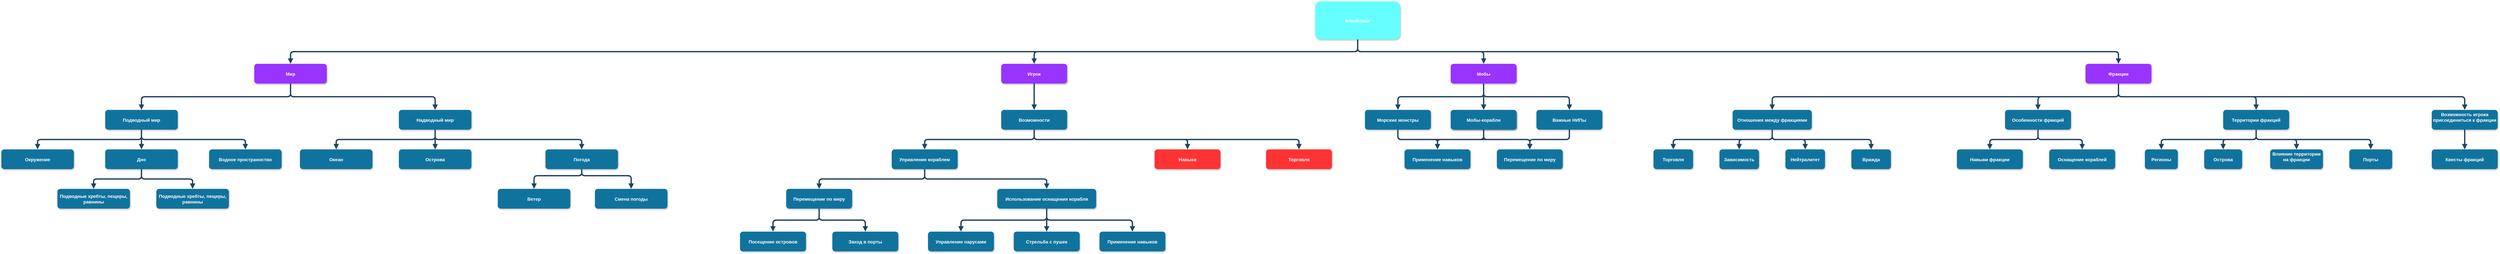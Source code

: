 <mxfile version="10.8.0" type="device"><diagram name="Page-1" id="97916047-d0de-89f5-080d-49f4d83e522f"><mxGraphModel dx="6387" dy="1985" grid="1" gridSize="10" guides="1" tooltips="1" connect="1" arrows="1" fold="1" page="1" pageScale="1.5" pageWidth="1169" pageHeight="827" background="#ffffff" math="0" shadow="0"><root><mxCell id="0"/><mxCell id="1" parent="0"/><mxCell id="2" value="Кораблики" style="rounded=1;fillColor=#66FFFF;strokeColor=none;shadow=1;gradientColor=none;fontStyle=1;fontColor=#FFFFFF;fontSize=14;" parent="1" vertex="1"><mxGeometry x="1624" y="150" width="258" height="116" as="geometry"/></mxCell><mxCell id="3" value="Мир" style="rounded=1;fillColor=#9933FF;strokeColor=none;shadow=1;gradientColor=none;fontStyle=1;fontColor=#FFFFFF;fontSize=14;" parent="1" vertex="1"><mxGeometry x="-1593" y="340" width="220" height="60" as="geometry"/></mxCell><mxCell id="29" value="" style="edgeStyle=elbowEdgeStyle;elbow=vertical;strokeWidth=4;endArrow=block;endFill=1;fontStyle=1;strokeColor=#23445D;" parent="1" source="2" target="3" edge="1"><mxGeometry x="22" y="165.5" width="100" height="100" as="geometry"><mxPoint x="22" y="265.5" as="sourcePoint"/><mxPoint x="122" y="165.5" as="targetPoint"/></mxGeometry></mxCell><mxCell id="tmNANaz0rcg3MCQRYAht-57" value="Острова" style="rounded=1;fillColor=#10739E;strokeColor=none;shadow=1;gradientColor=none;fontStyle=1;fontColor=#FFFFFF;fontSize=14;" parent="1" vertex="1"><mxGeometry x="-1154.5" y="600" width="220" height="60" as="geometry"/></mxCell><mxCell id="tmNANaz0rcg3MCQRYAht-59" value="" style="edgeStyle=elbowEdgeStyle;elbow=vertical;strokeWidth=4;endArrow=block;endFill=1;fontStyle=1;strokeColor=#23445D;entryX=0.5;entryY=0;entryDx=0;entryDy=0;exitX=0.5;exitY=1;exitDx=0;exitDy=0;" parent="1" source="3" target="tmNANaz0rcg3MCQRYAht-60" edge="1"><mxGeometry x="-1714.5" y="95.5" width="100" height="100" as="geometry"><mxPoint x="-964.5" y="195.5" as="sourcePoint"/><mxPoint x="-1484.765" y="480.294" as="targetPoint"/></mxGeometry></mxCell><mxCell id="tmNANaz0rcg3MCQRYAht-60" value="Подводный мир" style="rounded=1;fillColor=#10739E;strokeColor=none;shadow=1;gradientColor=none;fontStyle=1;fontColor=#FFFFFF;fontSize=14;" parent="1" vertex="1"><mxGeometry x="-2045" y="480" width="220" height="60" as="geometry"/></mxCell><mxCell id="tmNANaz0rcg3MCQRYAht-61" value="Надводный мир" style="rounded=1;fillColor=#10739E;strokeColor=none;shadow=1;gradientColor=none;fontStyle=1;fontColor=#FFFFFF;fontSize=14;" parent="1" vertex="1"><mxGeometry x="-1154.5" y="480" width="220" height="60" as="geometry"/></mxCell><mxCell id="tmNANaz0rcg3MCQRYAht-62" value="" style="edgeStyle=elbowEdgeStyle;elbow=vertical;strokeWidth=4;endArrow=block;endFill=1;fontStyle=1;strokeColor=#23445D;entryX=0.5;entryY=0;entryDx=0;entryDy=0;exitX=0.5;exitY=1;exitDx=0;exitDy=0;" parent="1" source="3" target="tmNANaz0rcg3MCQRYAht-61" edge="1"><mxGeometry x="-1704.5" y="105.5" width="100" height="100" as="geometry"><mxPoint x="-1024.176" y="415" as="sourcePoint"/><mxPoint x="-1484.176" y="490.294" as="targetPoint"/></mxGeometry></mxCell><mxCell id="tmNANaz0rcg3MCQRYAht-63" value="" style="edgeStyle=elbowEdgeStyle;elbow=vertical;strokeWidth=4;endArrow=block;endFill=1;fontStyle=1;strokeColor=#23445D;entryX=0.5;entryY=0;entryDx=0;entryDy=0;exitX=0.5;exitY=1;exitDx=0;exitDy=0;" parent="1" source="tmNANaz0rcg3MCQRYAht-61" target="tmNANaz0rcg3MCQRYAht-57" edge="1"><mxGeometry x="-1694.5" y="115.5" width="100" height="100" as="geometry"><mxPoint x="-1204.5" y="540" as="sourcePoint"/><mxPoint x="-1474.176" y="500.294" as="targetPoint"/></mxGeometry></mxCell><mxCell id="tmNANaz0rcg3MCQRYAht-64" value="" style="edgeStyle=elbowEdgeStyle;elbow=vertical;strokeWidth=4;endArrow=block;endFill=1;fontStyle=1;strokeColor=#23445D;entryX=0.5;entryY=0;entryDx=0;entryDy=0;exitX=0.5;exitY=1;exitDx=0;exitDy=0;" parent="1" source="tmNANaz0rcg3MCQRYAht-61" target="tmNANaz0rcg3MCQRYAht-65" edge="1"><mxGeometry x="-1694.5" y="115.5" width="100" height="100" as="geometry"><mxPoint x="-1204.5" y="540" as="sourcePoint"/><mxPoint x="-1424.5" y="570" as="targetPoint"/></mxGeometry></mxCell><mxCell id="tmNANaz0rcg3MCQRYAht-65" value="Океан" style="rounded=1;fillColor=#10739E;strokeColor=none;shadow=1;gradientColor=none;fontStyle=1;fontColor=#FFFFFF;fontSize=14;" parent="1" vertex="1"><mxGeometry x="-1454.5" y="600" width="220" height="60" as="geometry"/></mxCell><mxCell id="tmNANaz0rcg3MCQRYAht-66" value="Дно" style="rounded=1;fillColor=#10739E;strokeColor=none;shadow=1;gradientColor=none;fontStyle=1;fontColor=#FFFFFF;fontSize=14;" parent="1" vertex="1"><mxGeometry x="-2045" y="600" width="220" height="60" as="geometry"/></mxCell><mxCell id="tmNANaz0rcg3MCQRYAht-68" value="" style="edgeStyle=elbowEdgeStyle;elbow=vertical;strokeWidth=4;endArrow=block;endFill=1;fontStyle=1;strokeColor=#23445D;entryX=0.5;entryY=0;entryDx=0;entryDy=0;exitX=0.5;exitY=1;exitDx=0;exitDy=0;" parent="1" source="tmNANaz0rcg3MCQRYAht-60" target="tmNANaz0rcg3MCQRYAht-66" edge="1"><mxGeometry x="-2131" y="110.5" width="100" height="100" as="geometry"><mxPoint x="-1781" y="540" as="sourcePoint"/><mxPoint x="-1780.643" y="595.286" as="targetPoint"/></mxGeometry></mxCell><mxCell id="tmNANaz0rcg3MCQRYAht-70" value="Водное пространоство" style="rounded=1;fillColor=#10739E;strokeColor=none;shadow=1;gradientColor=none;fontStyle=1;fontColor=#FFFFFF;fontSize=14;" parent="1" vertex="1"><mxGeometry x="-1730" y="600" width="220" height="60" as="geometry"/></mxCell><mxCell id="tmNANaz0rcg3MCQRYAht-71" value="" style="edgeStyle=elbowEdgeStyle;elbow=vertical;strokeWidth=4;endArrow=block;endFill=1;fontStyle=1;strokeColor=#23445D;entryX=0.5;entryY=0;entryDx=0;entryDy=0;exitX=0.5;exitY=1;exitDx=0;exitDy=0;" parent="1" target="tmNANaz0rcg3MCQRYAht-70" edge="1" source="tmNANaz0rcg3MCQRYAht-60"><mxGeometry x="-1841" y="120.5" width="100" height="100" as="geometry"><mxPoint x="-1770" y="540" as="sourcePoint"/><mxPoint x="-1490.643" y="605.286" as="targetPoint"/></mxGeometry></mxCell><mxCell id="tmNANaz0rcg3MCQRYAht-72" value="Окружение" style="rounded=1;fillColor=#10739E;strokeColor=none;shadow=1;gradientColor=none;fontStyle=1;fontColor=#FFFFFF;fontSize=14;" parent="1" vertex="1"><mxGeometry x="-2360" y="600" width="220" height="60" as="geometry"/></mxCell><mxCell id="tmNANaz0rcg3MCQRYAht-73" value="" style="edgeStyle=elbowEdgeStyle;elbow=vertical;strokeWidth=4;endArrow=block;endFill=1;fontStyle=1;strokeColor=#23445D;entryX=0.5;entryY=0;entryDx=0;entryDy=0;exitX=0.5;exitY=1;exitDx=0;exitDy=0;" parent="1" source="tmNANaz0rcg3MCQRYAht-60" target="tmNANaz0rcg3MCQRYAht-72" edge="1"><mxGeometry x="-2471" y="110.5" width="100" height="100" as="geometry"><mxPoint x="-2109.5" y="540" as="sourcePoint"/><mxPoint x="-2120.643" y="595.286" as="targetPoint"/></mxGeometry></mxCell><mxCell id="tmNANaz0rcg3MCQRYAht-74" value="&#10;Подводные хребты, пещеры, &#10;равнины&#10;" style="rounded=1;fillColor=#10739E;strokeColor=none;shadow=1;gradientColor=none;fontStyle=1;fontColor=#FFFFFF;fontSize=14;" parent="1" vertex="1"><mxGeometry x="-2190" y="720" width="220" height="60" as="geometry"/></mxCell><mxCell id="tmNANaz0rcg3MCQRYAht-75" value="" style="edgeStyle=elbowEdgeStyle;elbow=vertical;strokeWidth=4;endArrow=block;endFill=1;fontStyle=1;strokeColor=#23445D;entryX=0.5;entryY=0;entryDx=0;entryDy=0;exitX=0.5;exitY=1;exitDx=0;exitDy=0;" parent="1" source="tmNANaz0rcg3MCQRYAht-66" target="tmNANaz0rcg3MCQRYAht-74" edge="1"><mxGeometry x="-2251" y="281" width="100" height="100" as="geometry"><mxPoint x="-1889.667" y="710.167" as="sourcePoint"/><mxPoint x="-1900.643" y="765.786" as="targetPoint"/></mxGeometry></mxCell><mxCell id="M_4XdO7zj2AlP0j6ak5I-36" value="Погода" style="rounded=1;fillColor=#10739E;strokeColor=none;shadow=1;gradientColor=none;fontStyle=1;fontColor=#FFFFFF;fontSize=14;" vertex="1" parent="1"><mxGeometry x="-710" y="600" width="220" height="60" as="geometry"/></mxCell><mxCell id="M_4XdO7zj2AlP0j6ak5I-37" value="" style="edgeStyle=elbowEdgeStyle;elbow=vertical;strokeWidth=4;endArrow=block;endFill=1;fontStyle=1;strokeColor=#23445D;exitX=0.5;exitY=1;exitDx=0;exitDy=0;entryX=0.5;entryY=0;entryDx=0;entryDy=0;" edge="1" parent="1" source="tmNANaz0rcg3MCQRYAht-61" target="M_4XdO7zj2AlP0j6ak5I-36"><mxGeometry x="-1025.5" y="-29.5" width="100" height="100" as="geometry"><mxPoint x="-1034.5" y="410" as="sourcePoint"/><mxPoint x="-694.5" y="570" as="targetPoint"/><Array as="points"><mxPoint x="-724.5" y="570"/></Array></mxGeometry></mxCell><mxCell id="M_4XdO7zj2AlP0j6ak5I-38" value="&#10;Подводные хребты, пещеры, &#10;равнины&#10;" style="rounded=1;fillColor=#10739E;strokeColor=none;shadow=1;gradientColor=none;fontStyle=1;fontColor=#FFFFFF;fontSize=14;" vertex="1" parent="1"><mxGeometry x="-1890" y="720" width="220" height="60" as="geometry"/></mxCell><mxCell id="M_4XdO7zj2AlP0j6ak5I-39" value="" style="edgeStyle=elbowEdgeStyle;elbow=vertical;strokeWidth=4;endArrow=block;endFill=1;fontStyle=1;strokeColor=#23445D;entryX=0.5;entryY=0;entryDx=0;entryDy=0;exitX=0.5;exitY=1;exitDx=0;exitDy=0;" edge="1" parent="1" source="tmNANaz0rcg3MCQRYAht-66" target="M_4XdO7zj2AlP0j6ak5I-38"><mxGeometry x="-2241" y="291" width="100" height="100" as="geometry"><mxPoint x="-1924.672" y="670.276" as="sourcePoint"/><mxPoint x="-2070.19" y="730.276" as="targetPoint"/></mxGeometry></mxCell><mxCell id="M_4XdO7zj2AlP0j6ak5I-41" value="Игрок" style="rounded=1;fillColor=#9933FF;strokeColor=none;shadow=1;gradientColor=none;fontStyle=1;fontColor=#FFFFFF;fontSize=14;" vertex="1" parent="1"><mxGeometry x="672" y="340" width="200" height="60" as="geometry"/></mxCell><mxCell id="M_4XdO7zj2AlP0j6ak5I-42" value="" style="edgeStyle=elbowEdgeStyle;elbow=vertical;strokeWidth=4;endArrow=block;endFill=1;fontStyle=1;strokeColor=#23445D;exitX=0.5;exitY=1;exitDx=0;exitDy=0;entryX=0.5;entryY=0;entryDx=0;entryDy=0;" edge="1" parent="1" source="2" target="M_4XdO7zj2AlP0j6ak5I-41"><mxGeometry x="450" y="-141.5" width="100" height="100" as="geometry"><mxPoint x="800.5" y="278" as="sourcePoint"/><mxPoint x="800" y="358" as="targetPoint"/></mxGeometry></mxCell><mxCell id="M_4XdO7zj2AlP0j6ak5I-43" value="Возможности" style="rounded=1;fillColor=#10739E;strokeColor=none;shadow=1;gradientColor=none;fontStyle=1;fontColor=#FFFFFF;fontSize=14;" vertex="1" parent="1"><mxGeometry x="672" y="480" width="200" height="60" as="geometry"/></mxCell><mxCell id="M_4XdO7zj2AlP0j6ak5I-44" value="" style="edgeStyle=elbowEdgeStyle;elbow=vertical;strokeWidth=4;endArrow=block;endFill=1;fontStyle=1;strokeColor=#23445D;exitX=0.5;exitY=1;exitDx=0;exitDy=0;entryX=0.5;entryY=0;entryDx=0;entryDy=0;" edge="1" parent="1" source="M_4XdO7zj2AlP0j6ak5I-41" target="M_4XdO7zj2AlP0j6ak5I-43"><mxGeometry x="420.5" y="30.5" width="100" height="100" as="geometry"><mxPoint x="771" y="450" as="sourcePoint"/><mxPoint x="770.5" y="530" as="targetPoint"/></mxGeometry></mxCell><mxCell id="M_4XdO7zj2AlP0j6ak5I-45" value="Управление кораблем" style="rounded=1;fillColor=#10739E;strokeColor=none;shadow=1;gradientColor=none;fontStyle=1;fontColor=#FFFFFF;fontSize=14;" vertex="1" parent="1"><mxGeometry x="340" y="600" width="200" height="60" as="geometry"/></mxCell><mxCell id="M_4XdO7zj2AlP0j6ak5I-46" value="" style="edgeStyle=elbowEdgeStyle;elbow=vertical;strokeWidth=4;endArrow=block;endFill=1;fontStyle=1;strokeColor=#23445D;exitX=0.5;exitY=1;exitDx=0;exitDy=0;entryX=0.5;entryY=0;entryDx=0;entryDy=0;" edge="1" parent="1" source="M_4XdO7zj2AlP0j6ak5I-43" target="M_4XdO7zj2AlP0j6ak5I-45"><mxGeometry x="430.5" y="40.5" width="100" height="100" as="geometry"><mxPoint x="782.029" y="410.118" as="sourcePoint"/><mxPoint x="482.029" y="490.118" as="targetPoint"/></mxGeometry></mxCell><mxCell id="M_4XdO7zj2AlP0j6ak5I-47" value="Перемещение по миру" style="rounded=1;fillColor=#10739E;strokeColor=none;shadow=1;gradientColor=none;fontStyle=1;fontColor=#FFFFFF;fontSize=14;" vertex="1" parent="1"><mxGeometry x="20" y="720" width="200" height="60" as="geometry"/></mxCell><mxCell id="M_4XdO7zj2AlP0j6ak5I-48" value="" style="edgeStyle=elbowEdgeStyle;elbow=vertical;strokeWidth=4;endArrow=block;endFill=1;fontStyle=1;strokeColor=#23445D;exitX=0.5;exitY=1;exitDx=0;exitDy=0;entryX=0.5;entryY=0;entryDx=0;entryDy=0;" edge="1" parent="1" source="M_4XdO7zj2AlP0j6ak5I-45" target="M_4XdO7zj2AlP0j6ak5I-47"><mxGeometry x="440.5" y="50.5" width="100" height="100" as="geometry"><mxPoint x="482.029" y="550.118" as="sourcePoint"/><mxPoint x="482.029" y="610.118" as="targetPoint"/></mxGeometry></mxCell><mxCell id="M_4XdO7zj2AlP0j6ak5I-49" value="" style="edgeStyle=elbowEdgeStyle;elbow=vertical;strokeWidth=4;endArrow=block;endFill=1;fontStyle=1;strokeColor=#23445D;exitX=0.5;exitY=1;exitDx=0;exitDy=0;entryX=0.5;entryY=0;entryDx=0;entryDy=0;" edge="1" parent="1" source="M_4XdO7zj2AlP0j6ak5I-45" target="M_4XdO7zj2AlP0j6ak5I-50"><mxGeometry x="727.5" y="20.5" width="100" height="100" as="geometry"><mxPoint x="759.5" y="630" as="sourcePoint"/><mxPoint x="759.5" y="690" as="targetPoint"/></mxGeometry></mxCell><mxCell id="M_4XdO7zj2AlP0j6ak5I-50" value="Использование оснащения корабля" style="rounded=1;fillColor=#10739E;strokeColor=none;shadow=1;gradientColor=none;fontStyle=1;fontColor=#FFFFFF;fontSize=14;" vertex="1" parent="1"><mxGeometry x="660" y="720" width="300" height="60" as="geometry"/></mxCell><mxCell id="M_4XdO7zj2AlP0j6ak5I-51" value="Стрельба с пушек" style="rounded=1;fillColor=#10739E;strokeColor=none;shadow=1;gradientColor=none;fontStyle=1;fontColor=#FFFFFF;fontSize=14;" vertex="1" parent="1"><mxGeometry x="710" y="850" width="200" height="60" as="geometry"/></mxCell><mxCell id="M_4XdO7zj2AlP0j6ak5I-52" value="" style="edgeStyle=elbowEdgeStyle;elbow=vertical;strokeWidth=4;endArrow=block;endFill=1;fontStyle=1;strokeColor=#23445D;exitX=0.5;exitY=1;exitDx=0;exitDy=0;entryX=0.5;entryY=0;entryDx=0;entryDy=0;" edge="1" parent="1" source="M_4XdO7zj2AlP0j6ak5I-50" target="M_4XdO7zj2AlP0j6ak5I-51"><mxGeometry x="768.5" y="170" width="100" height="100" as="geometry"><mxPoint x="799.879" y="779.776" as="sourcePoint"/><mxPoint x="799.879" y="839.776" as="targetPoint"/></mxGeometry></mxCell><mxCell id="M_4XdO7zj2AlP0j6ak5I-53" value="Управление парусами" style="rounded=1;fillColor=#10739E;strokeColor=none;shadow=1;gradientColor=none;fontStyle=1;fontColor=#FFFFFF;fontSize=14;" vertex="1" parent="1"><mxGeometry x="450" y="850" width="200" height="60" as="geometry"/></mxCell><mxCell id="M_4XdO7zj2AlP0j6ak5I-54" value="Применение навыков" style="rounded=1;fillColor=#10739E;strokeColor=none;shadow=1;gradientColor=none;fontStyle=1;fontColor=#FFFFFF;fontSize=14;" vertex="1" parent="1"><mxGeometry x="970" y="850" width="200" height="60" as="geometry"/></mxCell><mxCell id="M_4XdO7zj2AlP0j6ak5I-55" value="" style="edgeStyle=elbowEdgeStyle;elbow=vertical;strokeWidth=4;endArrow=block;endFill=1;fontStyle=1;strokeColor=#23445D;exitX=0.5;exitY=1;exitDx=0;exitDy=0;entryX=0.5;entryY=0;entryDx=0;entryDy=0;" edge="1" parent="1" source="M_4XdO7zj2AlP0j6ak5I-50" target="M_4XdO7zj2AlP0j6ak5I-53"><mxGeometry x="638" y="180" width="100" height="100" as="geometry"><mxPoint x="680" y="790" as="sourcePoint"/><mxPoint x="680" y="860" as="targetPoint"/></mxGeometry></mxCell><mxCell id="M_4XdO7zj2AlP0j6ak5I-56" value="" style="edgeStyle=elbowEdgeStyle;elbow=vertical;strokeWidth=4;endArrow=block;endFill=1;fontStyle=1;strokeColor=#23445D;exitX=0.5;exitY=1;exitDx=0;exitDy=0;entryX=0.5;entryY=0;entryDx=0;entryDy=0;" edge="1" parent="1" source="M_4XdO7zj2AlP0j6ak5I-50" target="M_4XdO7zj2AlP0j6ak5I-54"><mxGeometry x="648" y="190" width="100" height="100" as="geometry"><mxPoint x="820.5" y="790" as="sourcePoint"/><mxPoint x="560.5" y="860" as="targetPoint"/></mxGeometry></mxCell><mxCell id="M_4XdO7zj2AlP0j6ak5I-57" value="Посещение островов" style="rounded=1;fillColor=#10739E;strokeColor=none;shadow=1;gradientColor=none;fontStyle=1;fontColor=#FFFFFF;fontSize=14;" vertex="1" parent="1"><mxGeometry x="-120" y="850" width="200" height="60" as="geometry"/></mxCell><mxCell id="M_4XdO7zj2AlP0j6ak5I-58" value="Заход в порты" style="rounded=1;fillColor=#10739E;strokeColor=none;shadow=1;gradientColor=none;fontStyle=1;fontColor=#FFFFFF;fontSize=14;" vertex="1" parent="1"><mxGeometry x="160" y="850" width="200" height="60" as="geometry"/></mxCell><mxCell id="M_4XdO7zj2AlP0j6ak5I-59" value="" style="edgeStyle=elbowEdgeStyle;elbow=vertical;strokeWidth=4;endArrow=block;endFill=1;fontStyle=1;strokeColor=#23445D;exitX=0.5;exitY=1;exitDx=0;exitDy=0;entryX=0.5;entryY=0;entryDx=0;entryDy=0;" edge="1" parent="1" source="M_4XdO7zj2AlP0j6ak5I-47" target="M_4XdO7zj2AlP0j6ak5I-57"><mxGeometry x="-32.5" y="180.5" width="100" height="100" as="geometry"><mxPoint x="139.833" y="780.167" as="sourcePoint"/><mxPoint x="-120.167" y="850.167" as="targetPoint"/></mxGeometry></mxCell><mxCell id="M_4XdO7zj2AlP0j6ak5I-60" value="" style="edgeStyle=elbowEdgeStyle;elbow=vertical;strokeWidth=4;endArrow=block;endFill=1;fontStyle=1;strokeColor=#23445D;exitX=0.5;exitY=1;exitDx=0;exitDy=0;entryX=0.5;entryY=0;entryDx=0;entryDy=0;" edge="1" parent="1" source="M_4XdO7zj2AlP0j6ak5I-47" target="M_4XdO7zj2AlP0j6ak5I-58"><mxGeometry x="-22.5" y="190.5" width="100" height="100" as="geometry"><mxPoint x="130.333" y="789.667" as="sourcePoint"/><mxPoint x="-9.667" y="859.667" as="targetPoint"/></mxGeometry></mxCell><mxCell id="M_4XdO7zj2AlP0j6ak5I-61" value="Навыки" style="rounded=1;fillColor=#FF3333;strokeColor=none;shadow=1;gradientColor=none;fontStyle=1;fontColor=#FFFFFF;fontSize=14;" vertex="1" parent="1"><mxGeometry x="1137" y="600" width="200" height="60" as="geometry"/></mxCell><mxCell id="M_4XdO7zj2AlP0j6ak5I-62" value="" style="edgeStyle=elbowEdgeStyle;elbow=vertical;strokeWidth=4;endArrow=block;endFill=1;fontStyle=1;strokeColor=#23445D;entryX=0.5;entryY=0;entryDx=0;entryDy=0;exitX=0.5;exitY=1;exitDx=0;exitDy=0;" edge="1" parent="1" source="M_4XdO7zj2AlP0j6ak5I-43" target="M_4XdO7zj2AlP0j6ak5I-61"><mxGeometry x="430.5" y="40.5" width="100" height="100" as="geometry"><mxPoint x="770" y="400" as="sourcePoint"/><mxPoint x="1110" y="450" as="targetPoint"/></mxGeometry></mxCell><mxCell id="M_4XdO7zj2AlP0j6ak5I-63" value="Мобы" style="rounded=1;fillColor=#9933FF;strokeColor=none;shadow=1;gradientColor=none;fontStyle=1;fontColor=#FFFFFF;fontSize=14;" vertex="1" parent="1"><mxGeometry x="2035" y="340" width="200" height="60" as="geometry"/></mxCell><mxCell id="M_4XdO7zj2AlP0j6ak5I-67" value="Мобы" style="rounded=1;fillColor=#10739E;strokeColor=none;shadow=1;gradientColor=none;fontStyle=1;fontColor=#FFFFFF;fontSize=14;" vertex="1" parent="1"><mxGeometry x="2035" y="480" width="200" height="60" as="geometry"/></mxCell><mxCell id="M_4XdO7zj2AlP0j6ak5I-64" value="" style="edgeStyle=elbowEdgeStyle;elbow=vertical;strokeWidth=4;endArrow=block;endFill=1;fontStyle=1;strokeColor=#23445D;exitX=0.5;exitY=1;exitDx=0;exitDy=0;entryX=0.5;entryY=0;entryDx=0;entryDy=0;" edge="1" parent="1" source="2" target="M_4XdO7zj2AlP0j6ak5I-63"><mxGeometry x="1040" y="-89.5" width="100" height="100" as="geometry"><mxPoint x="1390.5" y="330" as="sourcePoint"/><mxPoint x="1390" y="410" as="targetPoint"/></mxGeometry></mxCell><mxCell id="M_4XdO7zj2AlP0j6ak5I-65" value="Мобы-корабли" style="rounded=1;fillColor=#10739E;strokeColor=none;shadow=1;gradientColor=none;fontStyle=1;fontColor=#FFFFFF;fontSize=14;" vertex="1" parent="1"><mxGeometry x="2035" y="480" width="200" height="60" as="geometry"/></mxCell><mxCell id="M_4XdO7zj2AlP0j6ak5I-66" value="" style="edgeStyle=elbowEdgeStyle;elbow=vertical;strokeWidth=4;endArrow=block;endFill=1;fontStyle=1;strokeColor=#23445D;entryX=0.5;entryY=0;entryDx=0;entryDy=0;exitX=0.5;exitY=1;exitDx=0;exitDy=0;" edge="1" parent="1" source="M_4XdO7zj2AlP0j6ak5I-63" target="M_4XdO7zj2AlP0j6ak5I-65"><mxGeometry x="1784" y="-19.5" width="100" height="100" as="geometry"><mxPoint x="2185" y="430" as="sourcePoint"/><mxPoint x="2134" y="480" as="targetPoint"/></mxGeometry></mxCell><mxCell id="M_4XdO7zj2AlP0j6ak5I-69" value="Морские монстры" style="rounded=1;fillColor=#10739E;strokeColor=none;shadow=1;gradientColor=none;fontStyle=1;fontColor=#FFFFFF;fontSize=14;" vertex="1" parent="1"><mxGeometry x="1775" y="480" width="200" height="60" as="geometry"/></mxCell><mxCell id="M_4XdO7zj2AlP0j6ak5I-70" value="" style="edgeStyle=elbowEdgeStyle;elbow=vertical;strokeWidth=4;endArrow=block;endFill=1;fontStyle=1;strokeColor=#23445D;entryX=0.5;entryY=0;entryDx=0;entryDy=0;exitX=0.5;exitY=1;exitDx=0;exitDy=0;" edge="1" parent="1" source="M_4XdO7zj2AlP0j6ak5I-63" target="M_4XdO7zj2AlP0j6ak5I-69"><mxGeometry x="1794" y="-9.5" width="100" height="100" as="geometry"><mxPoint x="2145.5" y="410" as="sourcePoint"/><mxPoint x="2145.5" y="490" as="targetPoint"/></mxGeometry></mxCell><mxCell id="M_4XdO7zj2AlP0j6ak5I-71" value="Важные НИПы" style="rounded=1;fillColor=#10739E;strokeColor=none;shadow=1;gradientColor=none;fontStyle=1;fontColor=#FFFFFF;fontSize=14;" vertex="1" parent="1"><mxGeometry x="2295" y="480" width="200" height="60" as="geometry"/></mxCell><mxCell id="M_4XdO7zj2AlP0j6ak5I-72" value="" style="edgeStyle=elbowEdgeStyle;elbow=vertical;strokeWidth=4;endArrow=block;endFill=1;fontStyle=1;strokeColor=#23445D;entryX=0.5;entryY=0;entryDx=0;entryDy=0;exitX=0.5;exitY=1;exitDx=0;exitDy=0;" edge="1" parent="1" source="M_4XdO7zj2AlP0j6ak5I-63" target="M_4XdO7zj2AlP0j6ak5I-71"><mxGeometry x="1794" y="-9.5" width="100" height="100" as="geometry"><mxPoint x="2145.5" y="410" as="sourcePoint"/><mxPoint x="2145.5" y="490" as="targetPoint"/></mxGeometry></mxCell><mxCell id="M_4XdO7zj2AlP0j6ak5I-76" value="Перемещение по миру" style="rounded=1;fillColor=#10739E;strokeColor=none;shadow=1;gradientColor=none;fontStyle=1;fontColor=#FFFFFF;fontSize=14;" vertex="1" parent="1"><mxGeometry x="2175" y="600" width="200" height="60" as="geometry"/></mxCell><mxCell id="M_4XdO7zj2AlP0j6ak5I-77" value="" style="edgeStyle=elbowEdgeStyle;elbow=vertical;strokeWidth=4;endArrow=block;endFill=1;fontStyle=1;strokeColor=#23445D;entryX=0.5;entryY=0;entryDx=0;entryDy=0;exitX=0.5;exitY=1;exitDx=0;exitDy=0;" edge="1" parent="1" source="M_4XdO7zj2AlP0j6ak5I-65" target="M_4XdO7zj2AlP0j6ak5I-76"><mxGeometry x="1763.5" y="141" width="100" height="100" as="geometry"><mxPoint x="2114.833" y="560.167" as="sourcePoint"/><mxPoint x="2114.833" y="640.167" as="targetPoint"/></mxGeometry></mxCell><mxCell id="M_4XdO7zj2AlP0j6ak5I-78" value="" style="edgeStyle=elbowEdgeStyle;elbow=vertical;strokeWidth=4;endArrow=block;endFill=1;fontStyle=1;strokeColor=#23445D;entryX=0.5;entryY=0;entryDx=0;entryDy=0;" edge="1" parent="1" source="M_4XdO7zj2AlP0j6ak5I-71" target="M_4XdO7zj2AlP0j6ak5I-76"><mxGeometry x="1773.5" y="151" width="100" height="100" as="geometry"><mxPoint x="2145.333" y="549.667" as="sourcePoint"/><mxPoint x="2275.333" y="609.667" as="targetPoint"/></mxGeometry></mxCell><mxCell id="M_4XdO7zj2AlP0j6ak5I-80" value="Применение навыков" style="rounded=1;fillColor=#10739E;strokeColor=none;shadow=1;gradientColor=none;fontStyle=1;fontColor=#FFFFFF;fontSize=14;" vertex="1" parent="1"><mxGeometry x="1895" y="600" width="200" height="60" as="geometry"/></mxCell><mxCell id="M_4XdO7zj2AlP0j6ak5I-81" value="" style="edgeStyle=elbowEdgeStyle;elbow=vertical;strokeWidth=4;endArrow=block;endFill=1;fontStyle=1;strokeColor=#23445D;entryX=0.5;entryY=0;entryDx=0;entryDy=0;exitX=0.5;exitY=1;exitDx=0;exitDy=0;" edge="1" parent="1" source="M_4XdO7zj2AlP0j6ak5I-69" target="M_4XdO7zj2AlP0j6ak5I-80"><mxGeometry x="1773.5" y="151" width="100" height="100" as="geometry"><mxPoint x="2145.333" y="549.667" as="sourcePoint"/><mxPoint x="2275.333" y="609.667" as="targetPoint"/></mxGeometry></mxCell><mxCell id="M_4XdO7zj2AlP0j6ak5I-82" value="" style="edgeStyle=elbowEdgeStyle;elbow=vertical;strokeWidth=4;endArrow=block;endFill=1;fontStyle=1;strokeColor=#23445D;exitX=0.5;exitY=1;exitDx=0;exitDy=0;entryX=0.5;entryY=0;entryDx=0;entryDy=0;" edge="1" parent="1" source="M_4XdO7zj2AlP0j6ak5I-69" target="M_4XdO7zj2AlP0j6ak5I-76"><mxGeometry x="1783.5" y="161" width="100" height="100" as="geometry"><mxPoint x="1785.333" y="549.667" as="sourcePoint"/><mxPoint x="1635" y="600.0" as="targetPoint"/></mxGeometry></mxCell><mxCell id="M_4XdO7zj2AlP0j6ak5I-83" value="Фракции" style="rounded=1;fillColor=#9933FF;strokeColor=none;shadow=1;gradientColor=none;fontStyle=1;fontColor=#FFFFFF;fontSize=14;" vertex="1" parent="1"><mxGeometry x="3960" y="340" width="200" height="60" as="geometry"/></mxCell><mxCell id="M_4XdO7zj2AlP0j6ak5I-84" value="Особенности фракций" style="rounded=1;fillColor=#10739E;strokeColor=none;shadow=1;gradientColor=none;fontStyle=1;fontColor=#FFFFFF;fontSize=14;" vertex="1" parent="1"><mxGeometry x="3716" y="480" width="200" height="60" as="geometry"/></mxCell><mxCell id="M_4XdO7zj2AlP0j6ak5I-85" value="" style="edgeStyle=elbowEdgeStyle;elbow=vertical;strokeWidth=4;endArrow=block;endFill=1;fontStyle=1;strokeColor=#23445D;entryX=0.5;entryY=0;entryDx=0;entryDy=0;exitX=0.5;exitY=1;exitDx=0;exitDy=0;" edge="1" parent="1" source="M_4XdO7zj2AlP0j6ak5I-83" target="M_4XdO7zj2AlP0j6ak5I-84"><mxGeometry x="3208.5" width="100" height="100" as="geometry"><mxPoint x="3549.857" y="409.786" as="sourcePoint"/><mxPoint x="3809.857" y="489.786" as="targetPoint"/></mxGeometry></mxCell><mxCell id="M_4XdO7zj2AlP0j6ak5I-86" value="Отношения между фракциями" style="rounded=1;fillColor=#10739E;strokeColor=none;shadow=1;gradientColor=none;fontStyle=1;fontColor=#FFFFFF;fontSize=14;" vertex="1" parent="1"><mxGeometry x="2890" y="480" width="240" height="60" as="geometry"/></mxCell><mxCell id="M_4XdO7zj2AlP0j6ak5I-87" value="" style="edgeStyle=elbowEdgeStyle;elbow=vertical;strokeWidth=4;endArrow=block;endFill=1;fontStyle=1;strokeColor=#23445D;entryX=0.5;entryY=0;entryDx=0;entryDy=0;exitX=0.5;exitY=1;exitDx=0;exitDy=0;" edge="1" parent="1" source="M_4XdO7zj2AlP0j6ak5I-83" target="M_4XdO7zj2AlP0j6ak5I-86"><mxGeometry x="3128" y="10.5" width="100" height="100" as="geometry"><mxPoint x="3529.833" y="410.167" as="sourcePoint"/><mxPoint x="3529.833" y="490.167" as="targetPoint"/></mxGeometry></mxCell><mxCell id="M_4XdO7zj2AlP0j6ak5I-88" value="Территории фракций" style="rounded=1;fillColor=#10739E;strokeColor=none;shadow=1;gradientColor=none;fontStyle=1;fontColor=#FFFFFF;fontSize=14;" vertex="1" parent="1"><mxGeometry x="4377.5" y="480" width="200" height="60" as="geometry"/></mxCell><mxCell id="M_4XdO7zj2AlP0j6ak5I-89" value="" style="edgeStyle=elbowEdgeStyle;elbow=vertical;strokeWidth=4;endArrow=block;endFill=1;fontStyle=1;strokeColor=#23445D;entryX=0.5;entryY=0;entryDx=0;entryDy=0;exitX=0.5;exitY=1;exitDx=0;exitDy=0;" edge="1" parent="1" source="M_4XdO7zj2AlP0j6ak5I-83" target="M_4XdO7zj2AlP0j6ak5I-88"><mxGeometry x="3528.5" y="10" width="100" height="100" as="geometry"><mxPoint x="3930.333" y="409.667" as="sourcePoint"/><mxPoint x="3930.333" y="489.667" as="targetPoint"/></mxGeometry></mxCell><mxCell id="M_4XdO7zj2AlP0j6ak5I-90" value="Возможность игрока&#10;присоединиться к фракции&#10;" style="rounded=1;fillColor=#10739E;strokeColor=none;shadow=1;gradientColor=none;fontStyle=1;fontColor=#FFFFFF;fontSize=14;" vertex="1" parent="1"><mxGeometry x="5010" y="480" width="200" height="60" as="geometry"/></mxCell><mxCell id="M_4XdO7zj2AlP0j6ak5I-91" value="" style="edgeStyle=elbowEdgeStyle;elbow=vertical;strokeWidth=4;endArrow=block;endFill=1;fontStyle=1;strokeColor=#23445D;entryX=0.5;entryY=0;entryDx=0;entryDy=0;exitX=0.5;exitY=1;exitDx=0;exitDy=0;" edge="1" parent="1" source="M_4XdO7zj2AlP0j6ak5I-83" target="M_4XdO7zj2AlP0j6ak5I-90"><mxGeometry x="3538.5" y="20" width="100" height="100" as="geometry"><mxPoint x="3930.333" y="409.667" as="sourcePoint"/><mxPoint x="4210.333" y="489.667" as="targetPoint"/></mxGeometry></mxCell><mxCell id="M_4XdO7zj2AlP0j6ak5I-92" value="Вражда" style="rounded=1;fillColor=#10739E;strokeColor=none;shadow=1;gradientColor=none;fontStyle=1;fontColor=#FFFFFF;fontSize=14;" vertex="1" parent="1"><mxGeometry x="3250" y="600" width="120" height="60" as="geometry"/></mxCell><mxCell id="M_4XdO7zj2AlP0j6ak5I-93" value="Торговля" style="rounded=1;fillColor=#10739E;strokeColor=none;shadow=1;gradientColor=none;fontStyle=1;fontColor=#FFFFFF;fontSize=14;" vertex="1" parent="1"><mxGeometry x="2650" y="600" width="120" height="60" as="geometry"/></mxCell><mxCell id="M_4XdO7zj2AlP0j6ak5I-94" value="Нейтралитет" style="rounded=1;fillColor=#10739E;strokeColor=none;shadow=1;gradientColor=none;fontStyle=1;fontColor=#FFFFFF;fontSize=14;" vertex="1" parent="1"><mxGeometry x="3050" y="600" width="120" height="60" as="geometry"/></mxCell><mxCell id="M_4XdO7zj2AlP0j6ak5I-95" value="Зависимость" style="rounded=1;fillColor=#10739E;strokeColor=none;shadow=1;gradientColor=none;fontStyle=1;fontColor=#FFFFFF;fontSize=14;" vertex="1" parent="1"><mxGeometry x="2850" y="600" width="120" height="60" as="geometry"/></mxCell><mxCell id="M_4XdO7zj2AlP0j6ak5I-96" value="" style="edgeStyle=elbowEdgeStyle;elbow=vertical;strokeWidth=4;endArrow=block;endFill=1;fontStyle=1;strokeColor=#23445D;entryX=0.5;entryY=0;entryDx=0;entryDy=0;" edge="1" parent="1" source="M_4XdO7zj2AlP0j6ak5I-86" target="M_4XdO7zj2AlP0j6ak5I-93"><mxGeometry x="2478" y="140" width="100" height="100" as="geometry"><mxPoint x="3019.765" y="540.118" as="sourcePoint"/><mxPoint x="2879.765" y="620.118" as="targetPoint"/></mxGeometry></mxCell><mxCell id="M_4XdO7zj2AlP0j6ak5I-97" value="" style="edgeStyle=elbowEdgeStyle;elbow=vertical;strokeWidth=4;endArrow=block;endFill=1;fontStyle=1;strokeColor=#23445D;entryX=0.5;entryY=0;entryDx=0;entryDy=0;" edge="1" parent="1" source="M_4XdO7zj2AlP0j6ak5I-86" target="M_4XdO7zj2AlP0j6ak5I-95"><mxGeometry x="2488" y="150" width="100" height="100" as="geometry"><mxPoint x="3020" y="550.0" as="sourcePoint"/><mxPoint x="2720.265" y="610.118" as="targetPoint"/></mxGeometry></mxCell><mxCell id="M_4XdO7zj2AlP0j6ak5I-98" value="" style="edgeStyle=elbowEdgeStyle;elbow=vertical;strokeWidth=4;endArrow=block;endFill=1;fontStyle=1;strokeColor=#23445D;entryX=0.5;entryY=0;entryDx=0;entryDy=0;exitX=0.5;exitY=1;exitDx=0;exitDy=0;" edge="1" parent="1" source="M_4XdO7zj2AlP0j6ak5I-86" target="M_4XdO7zj2AlP0j6ak5I-94"><mxGeometry x="2498" y="160" width="100" height="100" as="geometry"><mxPoint x="3020" y="550.0" as="sourcePoint"/><mxPoint x="2920.265" y="610.118" as="targetPoint"/></mxGeometry></mxCell><mxCell id="M_4XdO7zj2AlP0j6ak5I-99" value="" style="edgeStyle=elbowEdgeStyle;elbow=vertical;strokeWidth=4;endArrow=block;endFill=1;fontStyle=1;strokeColor=#23445D;entryX=0.5;entryY=0;entryDx=0;entryDy=0;exitX=0.5;exitY=1;exitDx=0;exitDy=0;" edge="1" parent="1" source="M_4XdO7zj2AlP0j6ak5I-86" target="M_4XdO7zj2AlP0j6ak5I-92"><mxGeometry x="2508" y="170" width="100" height="100" as="geometry"><mxPoint x="3020.265" y="550.118" as="sourcePoint"/><mxPoint x="3120.265" y="610.118" as="targetPoint"/></mxGeometry></mxCell><mxCell id="M_4XdO7zj2AlP0j6ak5I-100" value="Оснащение кораблей" style="rounded=1;fillColor=#10739E;strokeColor=none;shadow=1;gradientColor=none;fontStyle=1;fontColor=#FFFFFF;fontSize=14;" vertex="1" parent="1"><mxGeometry x="3850" y="600" width="200" height="60" as="geometry"/></mxCell><mxCell id="M_4XdO7zj2AlP0j6ak5I-101" value="Навыки фракции" style="rounded=1;fillColor=#10739E;strokeColor=none;shadow=1;gradientColor=none;fontStyle=1;fontColor=#FFFFFF;fontSize=14;" vertex="1" parent="1"><mxGeometry x="3570" y="600" width="200" height="60" as="geometry"/></mxCell><mxCell id="M_4XdO7zj2AlP0j6ak5I-103" value="" style="edgeStyle=elbowEdgeStyle;elbow=vertical;strokeWidth=4;endArrow=block;endFill=1;fontStyle=1;strokeColor=#23445D;entryX=0.5;entryY=0;entryDx=0;entryDy=0;exitX=0.5;exitY=1;exitDx=0;exitDy=0;" edge="1" parent="1" source="M_4XdO7zj2AlP0j6ak5I-84" target="M_4XdO7zj2AlP0j6ak5I-101"><mxGeometry x="3218.5" y="10" width="100" height="100" as="geometry"><mxPoint x="4070.5" y="410" as="sourcePoint"/><mxPoint x="3826.5" y="490" as="targetPoint"/></mxGeometry></mxCell><mxCell id="M_4XdO7zj2AlP0j6ak5I-104" value="" style="edgeStyle=elbowEdgeStyle;elbow=vertical;strokeWidth=4;endArrow=block;endFill=1;fontStyle=1;strokeColor=#23445D;entryX=0.5;entryY=0;entryDx=0;entryDy=0;exitX=0.5;exitY=1;exitDx=0;exitDy=0;" edge="1" parent="1" source="M_4XdO7zj2AlP0j6ak5I-84" target="M_4XdO7zj2AlP0j6ak5I-100"><mxGeometry x="3228.5" y="20" width="100" height="100" as="geometry"><mxPoint x="3826.5" y="550" as="sourcePoint"/><mxPoint x="3680.5" y="610" as="targetPoint"/></mxGeometry></mxCell><mxCell id="M_4XdO7zj2AlP0j6ak5I-106" value="Торговля" style="rounded=1;fillColor=#FF3333;strokeColor=none;shadow=1;gradientColor=none;fontStyle=1;fontColor=#FFFFFF;fontSize=14;" vertex="1" parent="1"><mxGeometry x="1475" y="600" width="200" height="60" as="geometry"/></mxCell><mxCell id="M_4XdO7zj2AlP0j6ak5I-107" value="" style="edgeStyle=elbowEdgeStyle;elbow=vertical;strokeWidth=4;endArrow=block;endFill=1;fontStyle=1;strokeColor=#23445D;entryX=0.5;entryY=0;entryDx=0;entryDy=0;exitX=0.5;exitY=1;exitDx=0;exitDy=0;" edge="1" parent="1" target="M_4XdO7zj2AlP0j6ak5I-106" source="M_4XdO7zj2AlP0j6ak5I-43"><mxGeometry x="1018.5" y="150.5" width="100" height="100" as="geometry"><mxPoint x="470" y="540" as="sourcePoint"/><mxPoint x="1698" y="560" as="targetPoint"/></mxGeometry></mxCell><mxCell id="M_4XdO7zj2AlP0j6ak5I-109" value="" style="edgeStyle=elbowEdgeStyle;elbow=vertical;strokeWidth=4;endArrow=block;endFill=1;fontStyle=1;strokeColor=#23445D;exitX=0.5;exitY=1;exitDx=0;exitDy=0;entryX=0.5;entryY=0;entryDx=0;entryDy=0;" edge="1" parent="1" source="2" target="M_4XdO7zj2AlP0j6ak5I-83"><mxGeometry x="1050" y="-79.5" width="100" height="100" as="geometry"><mxPoint x="781.833" y="275.333" as="sourcePoint"/><mxPoint x="4090" y="340" as="targetPoint"/></mxGeometry></mxCell><mxCell id="M_4XdO7zj2AlP0j6ak5I-111" value="Квесты фракций" style="rounded=1;fillColor=#10739E;strokeColor=none;shadow=1;gradientColor=none;fontStyle=1;fontColor=#FFFFFF;fontSize=14;" vertex="1" parent="1"><mxGeometry x="5010" y="600" width="200" height="60" as="geometry"/></mxCell><mxCell id="M_4XdO7zj2AlP0j6ak5I-113" value="Острова" style="rounded=1;fillColor=#10739E;strokeColor=none;shadow=1;gradientColor=none;fontStyle=1;fontColor=#FFFFFF;fontSize=14;" vertex="1" parent="1"><mxGeometry x="4320" y="600" width="115" height="60" as="geometry"/></mxCell><mxCell id="M_4XdO7zj2AlP0j6ak5I-114" value="Регионы" style="rounded=1;fillColor=#10739E;strokeColor=none;shadow=1;gradientColor=none;fontStyle=1;fontColor=#FFFFFF;fontSize=14;" vertex="1" parent="1"><mxGeometry x="4140" y="600" width="100" height="60" as="geometry"/></mxCell><mxCell id="M_4XdO7zj2AlP0j6ak5I-115" value="Порты" style="rounded=1;fillColor=#10739E;strokeColor=none;shadow=1;gradientColor=none;fontStyle=1;fontColor=#FFFFFF;fontSize=14;" vertex="1" parent="1"><mxGeometry x="4760" y="600" width="130" height="60" as="geometry"/></mxCell><mxCell id="M_4XdO7zj2AlP0j6ak5I-117" value="" style="edgeStyle=elbowEdgeStyle;elbow=vertical;strokeWidth=4;endArrow=block;endFill=1;fontStyle=1;strokeColor=#23445D;entryX=0.5;entryY=0;entryDx=0;entryDy=0;exitX=0.5;exitY=1;exitDx=0;exitDy=0;" edge="1" parent="1" source="M_4XdO7zj2AlP0j6ak5I-88" target="M_4XdO7zj2AlP0j6ak5I-115"><mxGeometry x="3948" y="140" width="100" height="100" as="geometry"><mxPoint x="4479.471" y="530.118" as="sourcePoint"/><mxPoint x="5154.765" y="610.118" as="targetPoint"/></mxGeometry></mxCell><mxCell id="M_4XdO7zj2AlP0j6ak5I-118" value="" style="edgeStyle=elbowEdgeStyle;elbow=vertical;strokeWidth=4;endArrow=block;endFill=1;fontStyle=1;strokeColor=#23445D;entryX=0.5;entryY=0;entryDx=0;entryDy=0;exitX=0.5;exitY=1;exitDx=0;exitDy=0;" edge="1" parent="1" source="M_4XdO7zj2AlP0j6ak5I-88" target="M_4XdO7zj2AlP0j6ak5I-113"><mxGeometry x="3958" y="150" width="100" height="100" as="geometry"><mxPoint x="4545.265" y="550.118" as="sourcePoint"/><mxPoint x="4840.559" y="619.529" as="targetPoint"/></mxGeometry></mxCell><mxCell id="M_4XdO7zj2AlP0j6ak5I-119" value="" style="edgeStyle=elbowEdgeStyle;elbow=vertical;strokeWidth=4;endArrow=block;endFill=1;fontStyle=1;strokeColor=#23445D;entryX=0.5;entryY=0;entryDx=0;entryDy=0;exitX=0.5;exitY=1;exitDx=0;exitDy=0;" edge="1" parent="1" source="M_4XdO7zj2AlP0j6ak5I-88" target="M_4XdO7zj2AlP0j6ak5I-114"><mxGeometry x="3968" y="160" width="100" height="100" as="geometry"><mxPoint x="4545.265" y="550.118" as="sourcePoint"/><mxPoint x="4545.265" y="619.529" as="targetPoint"/></mxGeometry></mxCell><mxCell id="M_4XdO7zj2AlP0j6ak5I-120" value="" style="edgeStyle=elbowEdgeStyle;elbow=vertical;strokeWidth=4;endArrow=block;endFill=1;fontStyle=1;strokeColor=#23445D;entryX=0.5;entryY=0;entryDx=0;entryDy=0;exitX=0.5;exitY=1;exitDx=0;exitDy=0;" edge="1" parent="1" source="M_4XdO7zj2AlP0j6ak5I-90" target="M_4XdO7zj2AlP0j6ak5I-111"><mxGeometry x="3933" y="170" width="100" height="100" as="geometry"><mxPoint x="4500.265" y="550.118" as="sourcePoint"/><mxPoint x="4204.971" y="619.529" as="targetPoint"/></mxGeometry></mxCell><mxCell id="M_4XdO7zj2AlP0j6ak5I-121" value="" style="edgeStyle=elbowEdgeStyle;elbow=vertical;strokeWidth=4;endArrow=block;endFill=1;fontStyle=1;strokeColor=#23445D;exitX=0.5;exitY=1;exitDx=0;exitDy=0;entryX=0.5;entryY=0;entryDx=0;entryDy=0;" edge="1" parent="1" source="M_4XdO7zj2AlP0j6ak5I-65" target="M_4XdO7zj2AlP0j6ak5I-80"><mxGeometry x="1484" y="211" width="100" height="100" as="geometry"><mxPoint x="2105.5" y="600.0" as="sourcePoint"/><mxPoint x="1775" y="710" as="targetPoint"/></mxGeometry></mxCell><mxCell id="M_4XdO7zj2AlP0j6ak5I-122" value="Ветер" style="rounded=1;fillColor=#10739E;strokeColor=none;shadow=1;gradientColor=none;fontStyle=1;fontColor=#FFFFFF;fontSize=14;" vertex="1" parent="1"><mxGeometry x="-854.5" y="720" width="220" height="60" as="geometry"/></mxCell><mxCell id="M_4XdO7zj2AlP0j6ak5I-123" value="" style="edgeStyle=elbowEdgeStyle;elbow=vertical;strokeWidth=4;endArrow=block;endFill=1;fontStyle=1;strokeColor=#23445D;exitX=0.5;exitY=1;exitDx=0;exitDy=0;entryX=0.5;entryY=0;entryDx=0;entryDy=0;" edge="1" parent="1" source="M_4XdO7zj2AlP0j6ak5I-36" target="M_4XdO7zj2AlP0j6ak5I-122"><mxGeometry x="-640.5" y="101" width="100" height="100" as="geometry"><mxPoint x="-659.833" y="670.167" as="sourcePoint"/><mxPoint x="-359.833" y="730.167" as="targetPoint"/><Array as="points"><mxPoint x="-745" y="680"/></Array></mxGeometry></mxCell><mxCell id="M_4XdO7zj2AlP0j6ak5I-124" value="Смена погоды" style="rounded=1;fillColor=#10739E;strokeColor=none;shadow=1;gradientColor=none;fontStyle=1;fontColor=#FFFFFF;fontSize=14;" vertex="1" parent="1"><mxGeometry x="-560" y="720" width="220" height="60" as="geometry"/></mxCell><mxCell id="M_4XdO7zj2AlP0j6ak5I-125" value="" style="edgeStyle=elbowEdgeStyle;elbow=vertical;strokeWidth=4;endArrow=block;endFill=1;fontStyle=1;strokeColor=#23445D;exitX=0.5;exitY=1;exitDx=0;exitDy=0;entryX=0.5;entryY=0;entryDx=0;entryDy=0;" edge="1" parent="1" source="M_4XdO7zj2AlP0j6ak5I-36" target="M_4XdO7zj2AlP0j6ak5I-124"><mxGeometry x="-630.5" y="111" width="100" height="100" as="geometry"><mxPoint x="-734" y="670" as="sourcePoint"/><mxPoint x="-734" y="730" as="targetPoint"/><Array as="points"><mxPoint x="-610" y="680"/></Array></mxGeometry></mxCell><mxCell id="M_4XdO7zj2AlP0j6ak5I-126" value="Влияние территории&#10;на фракции&#10;" style="rounded=1;fillColor=#10739E;strokeColor=none;shadow=1;gradientColor=none;fontStyle=1;fontColor=#FFFFFF;fontSize=14;" vertex="1" parent="1"><mxGeometry x="4520" y="600" width="160" height="60" as="geometry"/></mxCell><mxCell id="M_4XdO7zj2AlP0j6ak5I-127" value="" style="edgeStyle=elbowEdgeStyle;elbow=vertical;strokeWidth=4;endArrow=block;endFill=1;fontStyle=1;strokeColor=#23445D;" edge="1" parent="1" source="M_4XdO7zj2AlP0j6ak5I-88" target="M_4XdO7zj2AlP0j6ak5I-126"><mxGeometry x="3968" y="160" width="100" height="100" as="geometry"><mxPoint x="4544.471" y="550.118" as="sourcePoint"/><mxPoint x="4544.471" y="610.118" as="targetPoint"/></mxGeometry></mxCell></root></mxGraphModel></diagram></mxfile>